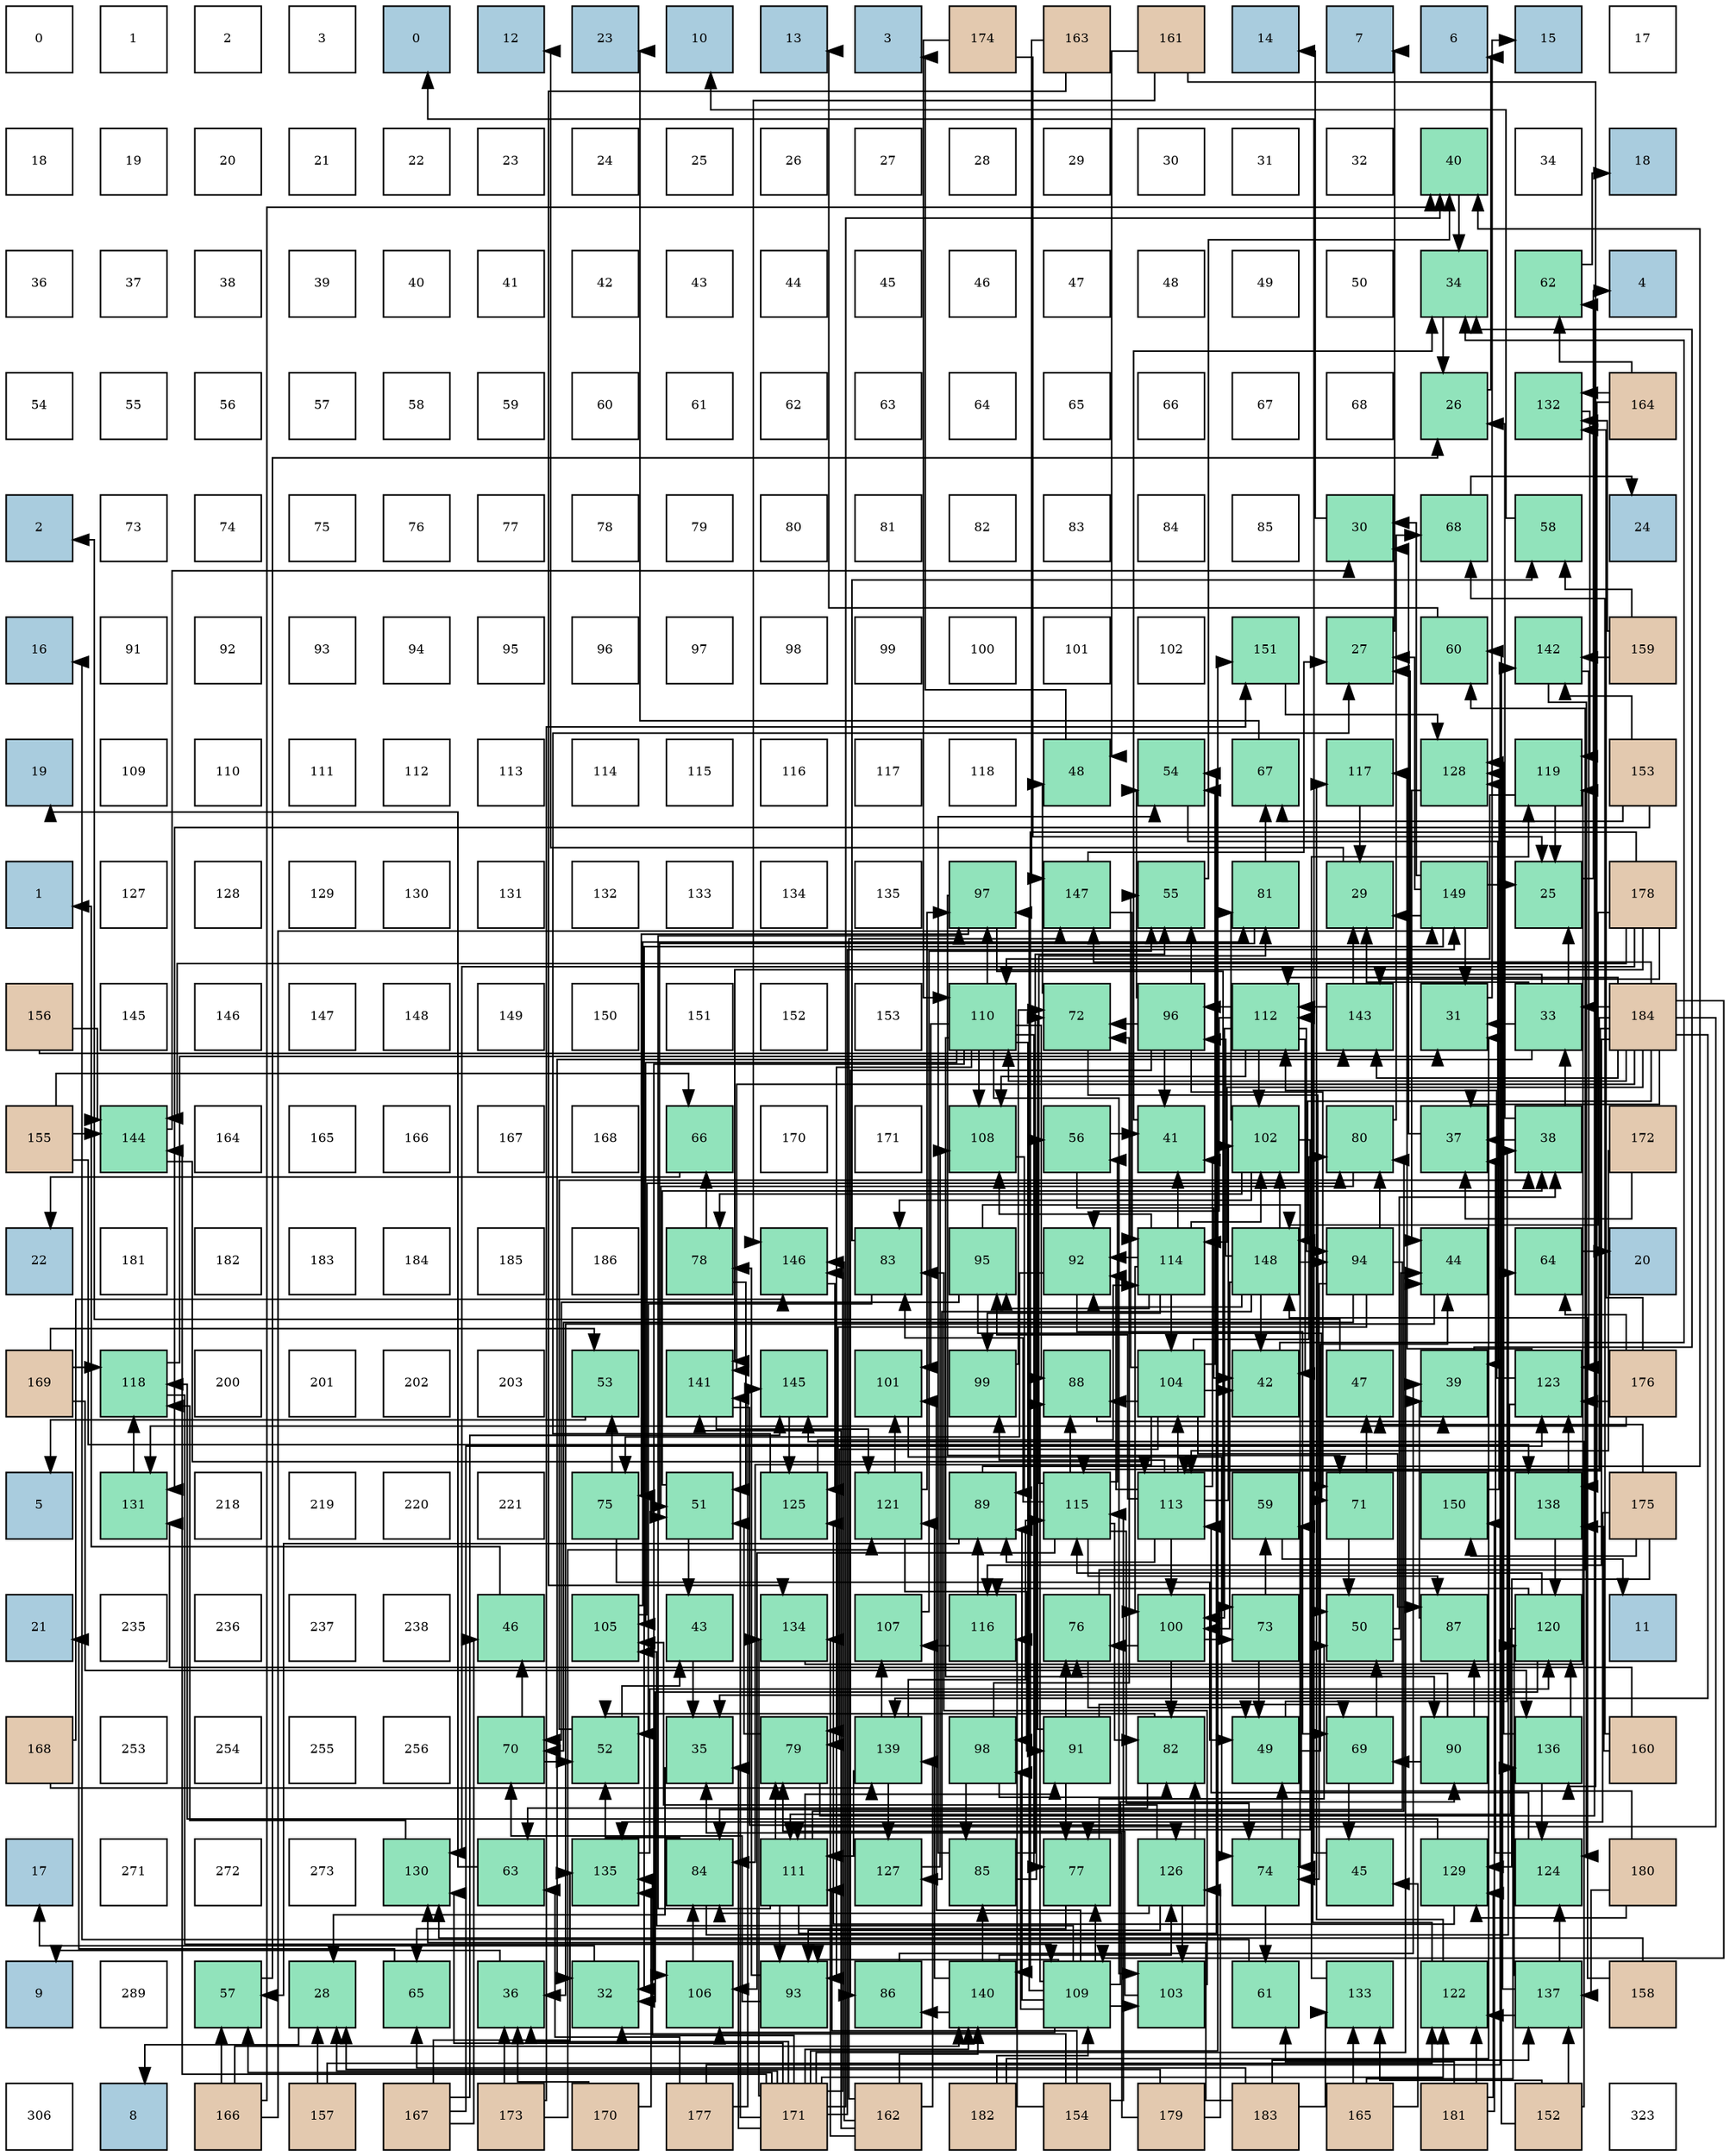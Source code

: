 digraph layout{
 rankdir=TB;
 splines=ortho;
 node [style=filled shape=square fixedsize=true width=0.6];
0[label="0", fontsize=8, fillcolor="#ffffff"];
1[label="1", fontsize=8, fillcolor="#ffffff"];
2[label="2", fontsize=8, fillcolor="#ffffff"];
3[label="3", fontsize=8, fillcolor="#ffffff"];
4[label="0", fontsize=8, fillcolor="#a9ccde"];
5[label="12", fontsize=8, fillcolor="#a9ccde"];
6[label="23", fontsize=8, fillcolor="#a9ccde"];
7[label="10", fontsize=8, fillcolor="#a9ccde"];
8[label="13", fontsize=8, fillcolor="#a9ccde"];
9[label="3", fontsize=8, fillcolor="#a9ccde"];
10[label="174", fontsize=8, fillcolor="#e3c9af"];
11[label="163", fontsize=8, fillcolor="#e3c9af"];
12[label="161", fontsize=8, fillcolor="#e3c9af"];
13[label="14", fontsize=8, fillcolor="#a9ccde"];
14[label="7", fontsize=8, fillcolor="#a9ccde"];
15[label="6", fontsize=8, fillcolor="#a9ccde"];
16[label="15", fontsize=8, fillcolor="#a9ccde"];
17[label="17", fontsize=8, fillcolor="#ffffff"];
18[label="18", fontsize=8, fillcolor="#ffffff"];
19[label="19", fontsize=8, fillcolor="#ffffff"];
20[label="20", fontsize=8, fillcolor="#ffffff"];
21[label="21", fontsize=8, fillcolor="#ffffff"];
22[label="22", fontsize=8, fillcolor="#ffffff"];
23[label="23", fontsize=8, fillcolor="#ffffff"];
24[label="24", fontsize=8, fillcolor="#ffffff"];
25[label="25", fontsize=8, fillcolor="#ffffff"];
26[label="26", fontsize=8, fillcolor="#ffffff"];
27[label="27", fontsize=8, fillcolor="#ffffff"];
28[label="28", fontsize=8, fillcolor="#ffffff"];
29[label="29", fontsize=8, fillcolor="#ffffff"];
30[label="30", fontsize=8, fillcolor="#ffffff"];
31[label="31", fontsize=8, fillcolor="#ffffff"];
32[label="32", fontsize=8, fillcolor="#ffffff"];
33[label="40", fontsize=8, fillcolor="#91e3bb"];
34[label="34", fontsize=8, fillcolor="#ffffff"];
35[label="18", fontsize=8, fillcolor="#a9ccde"];
36[label="36", fontsize=8, fillcolor="#ffffff"];
37[label="37", fontsize=8, fillcolor="#ffffff"];
38[label="38", fontsize=8, fillcolor="#ffffff"];
39[label="39", fontsize=8, fillcolor="#ffffff"];
40[label="40", fontsize=8, fillcolor="#ffffff"];
41[label="41", fontsize=8, fillcolor="#ffffff"];
42[label="42", fontsize=8, fillcolor="#ffffff"];
43[label="43", fontsize=8, fillcolor="#ffffff"];
44[label="44", fontsize=8, fillcolor="#ffffff"];
45[label="45", fontsize=8, fillcolor="#ffffff"];
46[label="46", fontsize=8, fillcolor="#ffffff"];
47[label="47", fontsize=8, fillcolor="#ffffff"];
48[label="48", fontsize=8, fillcolor="#ffffff"];
49[label="49", fontsize=8, fillcolor="#ffffff"];
50[label="50", fontsize=8, fillcolor="#ffffff"];
51[label="34", fontsize=8, fillcolor="#91e3bb"];
52[label="62", fontsize=8, fillcolor="#91e3bb"];
53[label="4", fontsize=8, fillcolor="#a9ccde"];
54[label="54", fontsize=8, fillcolor="#ffffff"];
55[label="55", fontsize=8, fillcolor="#ffffff"];
56[label="56", fontsize=8, fillcolor="#ffffff"];
57[label="57", fontsize=8, fillcolor="#ffffff"];
58[label="58", fontsize=8, fillcolor="#ffffff"];
59[label="59", fontsize=8, fillcolor="#ffffff"];
60[label="60", fontsize=8, fillcolor="#ffffff"];
61[label="61", fontsize=8, fillcolor="#ffffff"];
62[label="62", fontsize=8, fillcolor="#ffffff"];
63[label="63", fontsize=8, fillcolor="#ffffff"];
64[label="64", fontsize=8, fillcolor="#ffffff"];
65[label="65", fontsize=8, fillcolor="#ffffff"];
66[label="66", fontsize=8, fillcolor="#ffffff"];
67[label="67", fontsize=8, fillcolor="#ffffff"];
68[label="68", fontsize=8, fillcolor="#ffffff"];
69[label="26", fontsize=8, fillcolor="#91e3bb"];
70[label="132", fontsize=8, fillcolor="#91e3bb"];
71[label="164", fontsize=8, fillcolor="#e3c9af"];
72[label="2", fontsize=8, fillcolor="#a9ccde"];
73[label="73", fontsize=8, fillcolor="#ffffff"];
74[label="74", fontsize=8, fillcolor="#ffffff"];
75[label="75", fontsize=8, fillcolor="#ffffff"];
76[label="76", fontsize=8, fillcolor="#ffffff"];
77[label="77", fontsize=8, fillcolor="#ffffff"];
78[label="78", fontsize=8, fillcolor="#ffffff"];
79[label="79", fontsize=8, fillcolor="#ffffff"];
80[label="80", fontsize=8, fillcolor="#ffffff"];
81[label="81", fontsize=8, fillcolor="#ffffff"];
82[label="82", fontsize=8, fillcolor="#ffffff"];
83[label="83", fontsize=8, fillcolor="#ffffff"];
84[label="84", fontsize=8, fillcolor="#ffffff"];
85[label="85", fontsize=8, fillcolor="#ffffff"];
86[label="30", fontsize=8, fillcolor="#91e3bb"];
87[label="68", fontsize=8, fillcolor="#91e3bb"];
88[label="58", fontsize=8, fillcolor="#91e3bb"];
89[label="24", fontsize=8, fillcolor="#a9ccde"];
90[label="16", fontsize=8, fillcolor="#a9ccde"];
91[label="91", fontsize=8, fillcolor="#ffffff"];
92[label="92", fontsize=8, fillcolor="#ffffff"];
93[label="93", fontsize=8, fillcolor="#ffffff"];
94[label="94", fontsize=8, fillcolor="#ffffff"];
95[label="95", fontsize=8, fillcolor="#ffffff"];
96[label="96", fontsize=8, fillcolor="#ffffff"];
97[label="97", fontsize=8, fillcolor="#ffffff"];
98[label="98", fontsize=8, fillcolor="#ffffff"];
99[label="99", fontsize=8, fillcolor="#ffffff"];
100[label="100", fontsize=8, fillcolor="#ffffff"];
101[label="101", fontsize=8, fillcolor="#ffffff"];
102[label="102", fontsize=8, fillcolor="#ffffff"];
103[label="151", fontsize=8, fillcolor="#91e3bb"];
104[label="27", fontsize=8, fillcolor="#91e3bb"];
105[label="60", fontsize=8, fillcolor="#91e3bb"];
106[label="142", fontsize=8, fillcolor="#91e3bb"];
107[label="159", fontsize=8, fillcolor="#e3c9af"];
108[label="19", fontsize=8, fillcolor="#a9ccde"];
109[label="109", fontsize=8, fillcolor="#ffffff"];
110[label="110", fontsize=8, fillcolor="#ffffff"];
111[label="111", fontsize=8, fillcolor="#ffffff"];
112[label="112", fontsize=8, fillcolor="#ffffff"];
113[label="113", fontsize=8, fillcolor="#ffffff"];
114[label="114", fontsize=8, fillcolor="#ffffff"];
115[label="115", fontsize=8, fillcolor="#ffffff"];
116[label="116", fontsize=8, fillcolor="#ffffff"];
117[label="117", fontsize=8, fillcolor="#ffffff"];
118[label="118", fontsize=8, fillcolor="#ffffff"];
119[label="48", fontsize=8, fillcolor="#91e3bb"];
120[label="54", fontsize=8, fillcolor="#91e3bb"];
121[label="67", fontsize=8, fillcolor="#91e3bb"];
122[label="117", fontsize=8, fillcolor="#91e3bb"];
123[label="128", fontsize=8, fillcolor="#91e3bb"];
124[label="119", fontsize=8, fillcolor="#91e3bb"];
125[label="153", fontsize=8, fillcolor="#e3c9af"];
126[label="1", fontsize=8, fillcolor="#a9ccde"];
127[label="127", fontsize=8, fillcolor="#ffffff"];
128[label="128", fontsize=8, fillcolor="#ffffff"];
129[label="129", fontsize=8, fillcolor="#ffffff"];
130[label="130", fontsize=8, fillcolor="#ffffff"];
131[label="131", fontsize=8, fillcolor="#ffffff"];
132[label="132", fontsize=8, fillcolor="#ffffff"];
133[label="133", fontsize=8, fillcolor="#ffffff"];
134[label="134", fontsize=8, fillcolor="#ffffff"];
135[label="135", fontsize=8, fillcolor="#ffffff"];
136[label="97", fontsize=8, fillcolor="#91e3bb"];
137[label="147", fontsize=8, fillcolor="#91e3bb"];
138[label="55", fontsize=8, fillcolor="#91e3bb"];
139[label="81", fontsize=8, fillcolor="#91e3bb"];
140[label="29", fontsize=8, fillcolor="#91e3bb"];
141[label="149", fontsize=8, fillcolor="#91e3bb"];
142[label="25", fontsize=8, fillcolor="#91e3bb"];
143[label="178", fontsize=8, fillcolor="#e3c9af"];
144[label="156", fontsize=8, fillcolor="#e3c9af"];
145[label="145", fontsize=8, fillcolor="#ffffff"];
146[label="146", fontsize=8, fillcolor="#ffffff"];
147[label="147", fontsize=8, fillcolor="#ffffff"];
148[label="148", fontsize=8, fillcolor="#ffffff"];
149[label="149", fontsize=8, fillcolor="#ffffff"];
150[label="150", fontsize=8, fillcolor="#ffffff"];
151[label="151", fontsize=8, fillcolor="#ffffff"];
152[label="152", fontsize=8, fillcolor="#ffffff"];
153[label="153", fontsize=8, fillcolor="#ffffff"];
154[label="110", fontsize=8, fillcolor="#91e3bb"];
155[label="72", fontsize=8, fillcolor="#91e3bb"];
156[label="96", fontsize=8, fillcolor="#91e3bb"];
157[label="112", fontsize=8, fillcolor="#91e3bb"];
158[label="143", fontsize=8, fillcolor="#91e3bb"];
159[label="31", fontsize=8, fillcolor="#91e3bb"];
160[label="33", fontsize=8, fillcolor="#91e3bb"];
161[label="184", fontsize=8, fillcolor="#e3c9af"];
162[label="155", fontsize=8, fillcolor="#e3c9af"];
163[label="144", fontsize=8, fillcolor="#91e3bb"];
164[label="164", fontsize=8, fillcolor="#ffffff"];
165[label="165", fontsize=8, fillcolor="#ffffff"];
166[label="166", fontsize=8, fillcolor="#ffffff"];
167[label="167", fontsize=8, fillcolor="#ffffff"];
168[label="168", fontsize=8, fillcolor="#ffffff"];
169[label="66", fontsize=8, fillcolor="#91e3bb"];
170[label="170", fontsize=8, fillcolor="#ffffff"];
171[label="171", fontsize=8, fillcolor="#ffffff"];
172[label="108", fontsize=8, fillcolor="#91e3bb"];
173[label="56", fontsize=8, fillcolor="#91e3bb"];
174[label="41", fontsize=8, fillcolor="#91e3bb"];
175[label="102", fontsize=8, fillcolor="#91e3bb"];
176[label="80", fontsize=8, fillcolor="#91e3bb"];
177[label="37", fontsize=8, fillcolor="#91e3bb"];
178[label="38", fontsize=8, fillcolor="#91e3bb"];
179[label="172", fontsize=8, fillcolor="#e3c9af"];
180[label="22", fontsize=8, fillcolor="#a9ccde"];
181[label="181", fontsize=8, fillcolor="#ffffff"];
182[label="182", fontsize=8, fillcolor="#ffffff"];
183[label="183", fontsize=8, fillcolor="#ffffff"];
184[label="184", fontsize=8, fillcolor="#ffffff"];
185[label="185", fontsize=8, fillcolor="#ffffff"];
186[label="186", fontsize=8, fillcolor="#ffffff"];
187[label="78", fontsize=8, fillcolor="#91e3bb"];
188[label="146", fontsize=8, fillcolor="#91e3bb"];
189[label="83", fontsize=8, fillcolor="#91e3bb"];
190[label="95", fontsize=8, fillcolor="#91e3bb"];
191[label="92", fontsize=8, fillcolor="#91e3bb"];
192[label="114", fontsize=8, fillcolor="#91e3bb"];
193[label="148", fontsize=8, fillcolor="#91e3bb"];
194[label="94", fontsize=8, fillcolor="#91e3bb"];
195[label="44", fontsize=8, fillcolor="#91e3bb"];
196[label="64", fontsize=8, fillcolor="#91e3bb"];
197[label="20", fontsize=8, fillcolor="#a9ccde"];
198[label="169", fontsize=8, fillcolor="#e3c9af"];
199[label="118", fontsize=8, fillcolor="#91e3bb"];
200[label="200", fontsize=8, fillcolor="#ffffff"];
201[label="201", fontsize=8, fillcolor="#ffffff"];
202[label="202", fontsize=8, fillcolor="#ffffff"];
203[label="203", fontsize=8, fillcolor="#ffffff"];
204[label="53", fontsize=8, fillcolor="#91e3bb"];
205[label="141", fontsize=8, fillcolor="#91e3bb"];
206[label="145", fontsize=8, fillcolor="#91e3bb"];
207[label="101", fontsize=8, fillcolor="#91e3bb"];
208[label="99", fontsize=8, fillcolor="#91e3bb"];
209[label="88", fontsize=8, fillcolor="#91e3bb"];
210[label="104", fontsize=8, fillcolor="#91e3bb"];
211[label="42", fontsize=8, fillcolor="#91e3bb"];
212[label="47", fontsize=8, fillcolor="#91e3bb"];
213[label="39", fontsize=8, fillcolor="#91e3bb"];
214[label="123", fontsize=8, fillcolor="#91e3bb"];
215[label="176", fontsize=8, fillcolor="#e3c9af"];
216[label="5", fontsize=8, fillcolor="#a9ccde"];
217[label="131", fontsize=8, fillcolor="#91e3bb"];
218[label="218", fontsize=8, fillcolor="#ffffff"];
219[label="219", fontsize=8, fillcolor="#ffffff"];
220[label="220", fontsize=8, fillcolor="#ffffff"];
221[label="221", fontsize=8, fillcolor="#ffffff"];
222[label="75", fontsize=8, fillcolor="#91e3bb"];
223[label="51", fontsize=8, fillcolor="#91e3bb"];
224[label="125", fontsize=8, fillcolor="#91e3bb"];
225[label="121", fontsize=8, fillcolor="#91e3bb"];
226[label="89", fontsize=8, fillcolor="#91e3bb"];
227[label="115", fontsize=8, fillcolor="#91e3bb"];
228[label="113", fontsize=8, fillcolor="#91e3bb"];
229[label="59", fontsize=8, fillcolor="#91e3bb"];
230[label="71", fontsize=8, fillcolor="#91e3bb"];
231[label="150", fontsize=8, fillcolor="#91e3bb"];
232[label="138", fontsize=8, fillcolor="#91e3bb"];
233[label="175", fontsize=8, fillcolor="#e3c9af"];
234[label="21", fontsize=8, fillcolor="#a9ccde"];
235[label="235", fontsize=8, fillcolor="#ffffff"];
236[label="236", fontsize=8, fillcolor="#ffffff"];
237[label="237", fontsize=8, fillcolor="#ffffff"];
238[label="238", fontsize=8, fillcolor="#ffffff"];
239[label="46", fontsize=8, fillcolor="#91e3bb"];
240[label="105", fontsize=8, fillcolor="#91e3bb"];
241[label="43", fontsize=8, fillcolor="#91e3bb"];
242[label="134", fontsize=8, fillcolor="#91e3bb"];
243[label="107", fontsize=8, fillcolor="#91e3bb"];
244[label="116", fontsize=8, fillcolor="#91e3bb"];
245[label="76", fontsize=8, fillcolor="#91e3bb"];
246[label="100", fontsize=8, fillcolor="#91e3bb"];
247[label="73", fontsize=8, fillcolor="#91e3bb"];
248[label="50", fontsize=8, fillcolor="#91e3bb"];
249[label="87", fontsize=8, fillcolor="#91e3bb"];
250[label="120", fontsize=8, fillcolor="#91e3bb"];
251[label="11", fontsize=8, fillcolor="#a9ccde"];
252[label="168", fontsize=8, fillcolor="#e3c9af"];
253[label="253", fontsize=8, fillcolor="#ffffff"];
254[label="254", fontsize=8, fillcolor="#ffffff"];
255[label="255", fontsize=8, fillcolor="#ffffff"];
256[label="256", fontsize=8, fillcolor="#ffffff"];
257[label="70", fontsize=8, fillcolor="#91e3bb"];
258[label="52", fontsize=8, fillcolor="#91e3bb"];
259[label="35", fontsize=8, fillcolor="#91e3bb"];
260[label="79", fontsize=8, fillcolor="#91e3bb"];
261[label="139", fontsize=8, fillcolor="#91e3bb"];
262[label="98", fontsize=8, fillcolor="#91e3bb"];
263[label="91", fontsize=8, fillcolor="#91e3bb"];
264[label="82", fontsize=8, fillcolor="#91e3bb"];
265[label="49", fontsize=8, fillcolor="#91e3bb"];
266[label="69", fontsize=8, fillcolor="#91e3bb"];
267[label="90", fontsize=8, fillcolor="#91e3bb"];
268[label="136", fontsize=8, fillcolor="#91e3bb"];
269[label="160", fontsize=8, fillcolor="#e3c9af"];
270[label="17", fontsize=8, fillcolor="#a9ccde"];
271[label="271", fontsize=8, fillcolor="#ffffff"];
272[label="272", fontsize=8, fillcolor="#ffffff"];
273[label="273", fontsize=8, fillcolor="#ffffff"];
274[label="130", fontsize=8, fillcolor="#91e3bb"];
275[label="63", fontsize=8, fillcolor="#91e3bb"];
276[label="135", fontsize=8, fillcolor="#91e3bb"];
277[label="84", fontsize=8, fillcolor="#91e3bb"];
278[label="111", fontsize=8, fillcolor="#91e3bb"];
279[label="127", fontsize=8, fillcolor="#91e3bb"];
280[label="85", fontsize=8, fillcolor="#91e3bb"];
281[label="77", fontsize=8, fillcolor="#91e3bb"];
282[label="126", fontsize=8, fillcolor="#91e3bb"];
283[label="74", fontsize=8, fillcolor="#91e3bb"];
284[label="45", fontsize=8, fillcolor="#91e3bb"];
285[label="129", fontsize=8, fillcolor="#91e3bb"];
286[label="124", fontsize=8, fillcolor="#91e3bb"];
287[label="180", fontsize=8, fillcolor="#e3c9af"];
288[label="9", fontsize=8, fillcolor="#a9ccde"];
289[label="289", fontsize=8, fillcolor="#ffffff"];
290[label="57", fontsize=8, fillcolor="#91e3bb"];
291[label="28", fontsize=8, fillcolor="#91e3bb"];
292[label="65", fontsize=8, fillcolor="#91e3bb"];
293[label="36", fontsize=8, fillcolor="#91e3bb"];
294[label="32", fontsize=8, fillcolor="#91e3bb"];
295[label="106", fontsize=8, fillcolor="#91e3bb"];
296[label="93", fontsize=8, fillcolor="#91e3bb"];
297[label="86", fontsize=8, fillcolor="#91e3bb"];
298[label="140", fontsize=8, fillcolor="#91e3bb"];
299[label="109", fontsize=8, fillcolor="#91e3bb"];
300[label="103", fontsize=8, fillcolor="#91e3bb"];
301[label="61", fontsize=8, fillcolor="#91e3bb"];
302[label="133", fontsize=8, fillcolor="#91e3bb"];
303[label="122", fontsize=8, fillcolor="#91e3bb"];
304[label="137", fontsize=8, fillcolor="#91e3bb"];
305[label="158", fontsize=8, fillcolor="#e3c9af"];
306[label="306", fontsize=8, fillcolor="#ffffff"];
307[label="8", fontsize=8, fillcolor="#a9ccde"];
308[label="166", fontsize=8, fillcolor="#e3c9af"];
309[label="157", fontsize=8, fillcolor="#e3c9af"];
310[label="167", fontsize=8, fillcolor="#e3c9af"];
311[label="173", fontsize=8, fillcolor="#e3c9af"];
312[label="170", fontsize=8, fillcolor="#e3c9af"];
313[label="177", fontsize=8, fillcolor="#e3c9af"];
314[label="171", fontsize=8, fillcolor="#e3c9af"];
315[label="162", fontsize=8, fillcolor="#e3c9af"];
316[label="182", fontsize=8, fillcolor="#e3c9af"];
317[label="154", fontsize=8, fillcolor="#e3c9af"];
318[label="179", fontsize=8, fillcolor="#e3c9af"];
319[label="183", fontsize=8, fillcolor="#e3c9af"];
320[label="165", fontsize=8, fillcolor="#e3c9af"];
321[label="181", fontsize=8, fillcolor="#e3c9af"];
322[label="152", fontsize=8, fillcolor="#e3c9af"];
323[label="323", fontsize=8, fillcolor="#ffffff"];
edge [constraint=false, style=vis];142 -> 53;
69 -> 15;
104 -> 14;
291 -> 307;
140 -> 5;
86 -> 13;
159 -> 16;
294 -> 270;
160 -> 142;
160 -> 104;
160 -> 140;
160 -> 159;
160 -> 294;
51 -> 69;
259 -> 291;
293 -> 288;
177 -> 86;
178 -> 69;
178 -> 160;
178 -> 177;
213 -> 51;
33 -> 51;
174 -> 51;
211 -> 51;
241 -> 259;
195 -> 293;
284 -> 4;
239 -> 126;
212 -> 72;
119 -> 9;
265 -> 178;
265 -> 195;
248 -> 178;
248 -> 195;
223 -> 178;
223 -> 241;
258 -> 178;
258 -> 241;
204 -> 216;
120 -> 213;
138 -> 33;
173 -> 174;
173 -> 211;
290 -> 69;
88 -> 7;
229 -> 251;
105 -> 8;
301 -> 90;
52 -> 35;
275 -> 108;
196 -> 197;
292 -> 234;
169 -> 180;
121 -> 6;
87 -> 89;
266 -> 284;
266 -> 248;
257 -> 239;
257 -> 258;
230 -> 212;
230 -> 248;
155 -> 119;
155 -> 248;
247 -> 265;
247 -> 229;
283 -> 265;
283 -> 301;
222 -> 265;
222 -> 204;
245 -> 265;
245 -> 105;
281 -> 248;
281 -> 292;
187 -> 223;
187 -> 169;
260 -> 223;
260 -> 52;
176 -> 223;
176 -> 87;
139 -> 223;
139 -> 121;
264 -> 258;
264 -> 275;
189 -> 258;
189 -> 88;
277 -> 258;
277 -> 196;
280 -> 120;
280 -> 138;
280 -> 173;
297 -> 213;
249 -> 213;
209 -> 213;
226 -> 33;
226 -> 290;
267 -> 266;
267 -> 245;
267 -> 249;
263 -> 266;
263 -> 155;
263 -> 245;
263 -> 281;
191 -> 266;
191 -> 222;
296 -> 257;
296 -> 187;
194 -> 257;
194 -> 283;
194 -> 260;
194 -> 176;
194 -> 277;
190 -> 257;
190 -> 230;
190 -> 283;
156 -> 174;
156 -> 120;
156 -> 138;
156 -> 230;
156 -> 155;
156 -> 297;
136 -> 230;
136 -> 247;
136 -> 222;
262 -> 155;
262 -> 264;
262 -> 280;
208 -> 155;
246 -> 247;
246 -> 245;
246 -> 264;
207 -> 283;
175 -> 281;
175 -> 187;
175 -> 139;
175 -> 189;
300 -> 260;
300 -> 189;
210 -> 211;
210 -> 120;
210 -> 138;
210 -> 260;
210 -> 176;
210 -> 277;
210 -> 249;
210 -> 209;
240 -> 176;
240 -> 139;
295 -> 277;
243 -> 138;
172 -> 226;
299 -> 281;
299 -> 209;
299 -> 226;
299 -> 267;
299 -> 296;
299 -> 136;
299 -> 262;
299 -> 207;
299 -> 300;
299 -> 240;
299 -> 295;
154 -> 281;
154 -> 209;
154 -> 267;
154 -> 296;
154 -> 136;
154 -> 262;
154 -> 207;
154 -> 300;
154 -> 240;
154 -> 295;
154 -> 172;
278 -> 120;
278 -> 260;
278 -> 176;
278 -> 263;
278 -> 296;
278 -> 136;
157 -> 211;
157 -> 191;
157 -> 194;
157 -> 156;
157 -> 246;
157 -> 175;
157 -> 172;
228 -> 174;
228 -> 226;
228 -> 191;
228 -> 190;
228 -> 208;
228 -> 246;
228 -> 175;
228 -> 210;
192 -> 174;
192 -> 191;
192 -> 190;
192 -> 208;
192 -> 246;
192 -> 175;
192 -> 210;
192 -> 172;
227 -> 173;
227 -> 283;
227 -> 139;
227 -> 264;
227 -> 189;
227 -> 249;
227 -> 209;
227 -> 295;
244 -> 226;
244 -> 243;
122 -> 140;
199 -> 159;
199 -> 299;
124 -> 142;
124 -> 154;
250 -> 294;
250 -> 278;
250 -> 227;
250 -> 244;
225 -> 263;
225 -> 136;
225 -> 207;
303 -> 157;
303 -> 122;
214 -> 259;
214 -> 157;
214 -> 122;
286 -> 177;
286 -> 228;
224 -> 104;
224 -> 192;
282 -> 264;
282 -> 277;
282 -> 296;
282 -> 300;
282 -> 240;
279 -> 172;
123 -> 195;
285 -> 199;
285 -> 224;
274 -> 199;
217 -> 199;
70 -> 124;
302 -> 124;
242 -> 124;
276 -> 250;
268 -> 250;
268 -> 286;
268 -> 123;
304 -> 250;
304 -> 303;
304 -> 286;
304 -> 123;
232 -> 250;
232 -> 214;
261 -> 243;
261 -> 278;
261 -> 227;
261 -> 279;
298 -> 280;
298 -> 297;
298 -> 225;
298 -> 282;
205 -> 225;
205 -> 282;
106 -> 214;
106 -> 286;
158 -> 140;
158 -> 157;
163 -> 86;
163 -> 228;
206 -> 224;
188 -> 224;
137 -> 104;
137 -> 192;
193 -> 211;
193 -> 191;
193 -> 194;
193 -> 156;
193 -> 246;
193 -> 175;
193 -> 279;
141 -> 142;
141 -> 104;
141 -> 140;
141 -> 86;
141 -> 159;
141 -> 294;
231 -> 123;
103 -> 123;
322 -> 105;
322 -> 302;
322 -> 304;
322 -> 206;
125 -> 121;
125 -> 217;
125 -> 106;
317 -> 294;
317 -> 278;
317 -> 227;
317 -> 244;
162 -> 169;
162 -> 232;
162 -> 163;
144 -> 158;
144 -> 163;
309 -> 291;
309 -> 303;
305 -> 274;
305 -> 193;
107 -> 88;
107 -> 70;
107 -> 106;
269 -> 87;
269 -> 217;
269 -> 232;
12 -> 119;
12 -> 268;
12 -> 188;
315 -> 242;
315 -> 261;
315 -> 298;
315 -> 205;
315 -> 188;
315 -> 137;
11 -> 242;
11 -> 137;
71 -> 52;
71 -> 70;
71 -> 232;
320 -> 284;
320 -> 302;
320 -> 268;
308 -> 33;
308 -> 290;
308 -> 298;
308 -> 141;
310 -> 239;
310 -> 214;
310 -> 276;
310 -> 206;
252 -> 261;
252 -> 188;
198 -> 204;
198 -> 199;
198 -> 268;
312 -> 293;
312 -> 276;
314 -> 291;
314 -> 259;
314 -> 293;
314 -> 33;
314 -> 195;
314 -> 290;
314 -> 303;
314 -> 274;
314 -> 242;
314 -> 276;
314 -> 298;
314 -> 205;
314 -> 163;
314 -> 188;
314 -> 141;
314 -> 103;
179 -> 177;
179 -> 228;
311 -> 293;
311 -> 225;
311 -> 103;
10 -> 142;
10 -> 154;
233 -> 212;
233 -> 285;
233 -> 276;
233 -> 231;
215 -> 196;
215 -> 214;
215 -> 217;
215 -> 70;
313 -> 275;
313 -> 106;
313 -> 206;
143 -> 274;
143 -> 298;
143 -> 205;
143 -> 158;
143 -> 163;
143 -> 193;
318 -> 291;
318 -> 259;
318 -> 282;
287 -> 229;
287 -> 285;
287 -> 304;
321 -> 301;
321 -> 303;
321 -> 285;
321 -> 231;
316 -> 159;
316 -> 299;
319 -> 292;
319 -> 274;
319 -> 302;
319 -> 304;
161 -> 160;
161 -> 177;
161 -> 299;
161 -> 154;
161 -> 278;
161 -> 157;
161 -> 228;
161 -> 192;
161 -> 227;
161 -> 244;
161 -> 261;
161 -> 205;
161 -> 158;
161 -> 137;
161 -> 193;
edge [constraint=true, style=invis];
0 -> 18 -> 36 -> 54 -> 72 -> 90 -> 108 -> 126 -> 144 -> 162 -> 180 -> 198 -> 216 -> 234 -> 252 -> 270 -> 288 -> 306;
1 -> 19 -> 37 -> 55 -> 73 -> 91 -> 109 -> 127 -> 145 -> 163 -> 181 -> 199 -> 217 -> 235 -> 253 -> 271 -> 289 -> 307;
2 -> 20 -> 38 -> 56 -> 74 -> 92 -> 110 -> 128 -> 146 -> 164 -> 182 -> 200 -> 218 -> 236 -> 254 -> 272 -> 290 -> 308;
3 -> 21 -> 39 -> 57 -> 75 -> 93 -> 111 -> 129 -> 147 -> 165 -> 183 -> 201 -> 219 -> 237 -> 255 -> 273 -> 291 -> 309;
4 -> 22 -> 40 -> 58 -> 76 -> 94 -> 112 -> 130 -> 148 -> 166 -> 184 -> 202 -> 220 -> 238 -> 256 -> 274 -> 292 -> 310;
5 -> 23 -> 41 -> 59 -> 77 -> 95 -> 113 -> 131 -> 149 -> 167 -> 185 -> 203 -> 221 -> 239 -> 257 -> 275 -> 293 -> 311;
6 -> 24 -> 42 -> 60 -> 78 -> 96 -> 114 -> 132 -> 150 -> 168 -> 186 -> 204 -> 222 -> 240 -> 258 -> 276 -> 294 -> 312;
7 -> 25 -> 43 -> 61 -> 79 -> 97 -> 115 -> 133 -> 151 -> 169 -> 187 -> 205 -> 223 -> 241 -> 259 -> 277 -> 295 -> 313;
8 -> 26 -> 44 -> 62 -> 80 -> 98 -> 116 -> 134 -> 152 -> 170 -> 188 -> 206 -> 224 -> 242 -> 260 -> 278 -> 296 -> 314;
9 -> 27 -> 45 -> 63 -> 81 -> 99 -> 117 -> 135 -> 153 -> 171 -> 189 -> 207 -> 225 -> 243 -> 261 -> 279 -> 297 -> 315;
10 -> 28 -> 46 -> 64 -> 82 -> 100 -> 118 -> 136 -> 154 -> 172 -> 190 -> 208 -> 226 -> 244 -> 262 -> 280 -> 298 -> 316;
11 -> 29 -> 47 -> 65 -> 83 -> 101 -> 119 -> 137 -> 155 -> 173 -> 191 -> 209 -> 227 -> 245 -> 263 -> 281 -> 299 -> 317;
12 -> 30 -> 48 -> 66 -> 84 -> 102 -> 120 -> 138 -> 156 -> 174 -> 192 -> 210 -> 228 -> 246 -> 264 -> 282 -> 300 -> 318;
13 -> 31 -> 49 -> 67 -> 85 -> 103 -> 121 -> 139 -> 157 -> 175 -> 193 -> 211 -> 229 -> 247 -> 265 -> 283 -> 301 -> 319;
14 -> 32 -> 50 -> 68 -> 86 -> 104 -> 122 -> 140 -> 158 -> 176 -> 194 -> 212 -> 230 -> 248 -> 266 -> 284 -> 302 -> 320;
15 -> 33 -> 51 -> 69 -> 87 -> 105 -> 123 -> 141 -> 159 -> 177 -> 195 -> 213 -> 231 -> 249 -> 267 -> 285 -> 303 -> 321;
16 -> 34 -> 52 -> 70 -> 88 -> 106 -> 124 -> 142 -> 160 -> 178 -> 196 -> 214 -> 232 -> 250 -> 268 -> 286 -> 304 -> 322;
17 -> 35 -> 53 -> 71 -> 89 -> 107 -> 125 -> 143 -> 161 -> 179 -> 197 -> 215 -> 233 -> 251 -> 269 -> 287 -> 305 -> 323;
rank = same {0 -> 1 -> 2 -> 3 -> 4 -> 5 -> 6 -> 7 -> 8 -> 9 -> 10 -> 11 -> 12 -> 13 -> 14 -> 15 -> 16 -> 17};
rank = same {18 -> 19 -> 20 -> 21 -> 22 -> 23 -> 24 -> 25 -> 26 -> 27 -> 28 -> 29 -> 30 -> 31 -> 32 -> 33 -> 34 -> 35};
rank = same {36 -> 37 -> 38 -> 39 -> 40 -> 41 -> 42 -> 43 -> 44 -> 45 -> 46 -> 47 -> 48 -> 49 -> 50 -> 51 -> 52 -> 53};
rank = same {54 -> 55 -> 56 -> 57 -> 58 -> 59 -> 60 -> 61 -> 62 -> 63 -> 64 -> 65 -> 66 -> 67 -> 68 -> 69 -> 70 -> 71};
rank = same {72 -> 73 -> 74 -> 75 -> 76 -> 77 -> 78 -> 79 -> 80 -> 81 -> 82 -> 83 -> 84 -> 85 -> 86 -> 87 -> 88 -> 89};
rank = same {90 -> 91 -> 92 -> 93 -> 94 -> 95 -> 96 -> 97 -> 98 -> 99 -> 100 -> 101 -> 102 -> 103 -> 104 -> 105 -> 106 -> 107};
rank = same {108 -> 109 -> 110 -> 111 -> 112 -> 113 -> 114 -> 115 -> 116 -> 117 -> 118 -> 119 -> 120 -> 121 -> 122 -> 123 -> 124 -> 125};
rank = same {126 -> 127 -> 128 -> 129 -> 130 -> 131 -> 132 -> 133 -> 134 -> 135 -> 136 -> 137 -> 138 -> 139 -> 140 -> 141 -> 142 -> 143};
rank = same {144 -> 145 -> 146 -> 147 -> 148 -> 149 -> 150 -> 151 -> 152 -> 153 -> 154 -> 155 -> 156 -> 157 -> 158 -> 159 -> 160 -> 161};
rank = same {162 -> 163 -> 164 -> 165 -> 166 -> 167 -> 168 -> 169 -> 170 -> 171 -> 172 -> 173 -> 174 -> 175 -> 176 -> 177 -> 178 -> 179};
rank = same {180 -> 181 -> 182 -> 183 -> 184 -> 185 -> 186 -> 187 -> 188 -> 189 -> 190 -> 191 -> 192 -> 193 -> 194 -> 195 -> 196 -> 197};
rank = same {198 -> 199 -> 200 -> 201 -> 202 -> 203 -> 204 -> 205 -> 206 -> 207 -> 208 -> 209 -> 210 -> 211 -> 212 -> 213 -> 214 -> 215};
rank = same {216 -> 217 -> 218 -> 219 -> 220 -> 221 -> 222 -> 223 -> 224 -> 225 -> 226 -> 227 -> 228 -> 229 -> 230 -> 231 -> 232 -> 233};
rank = same {234 -> 235 -> 236 -> 237 -> 238 -> 239 -> 240 -> 241 -> 242 -> 243 -> 244 -> 245 -> 246 -> 247 -> 248 -> 249 -> 250 -> 251};
rank = same {252 -> 253 -> 254 -> 255 -> 256 -> 257 -> 258 -> 259 -> 260 -> 261 -> 262 -> 263 -> 264 -> 265 -> 266 -> 267 -> 268 -> 269};
rank = same {270 -> 271 -> 272 -> 273 -> 274 -> 275 -> 276 -> 277 -> 278 -> 279 -> 280 -> 281 -> 282 -> 283 -> 284 -> 285 -> 286 -> 287};
rank = same {288 -> 289 -> 290 -> 291 -> 292 -> 293 -> 294 -> 295 -> 296 -> 297 -> 298 -> 299 -> 300 -> 301 -> 302 -> 303 -> 304 -> 305};
rank = same {306 -> 307 -> 308 -> 309 -> 310 -> 311 -> 312 -> 313 -> 314 -> 315 -> 316 -> 317 -> 318 -> 319 -> 320 -> 321 -> 322 -> 323};
}